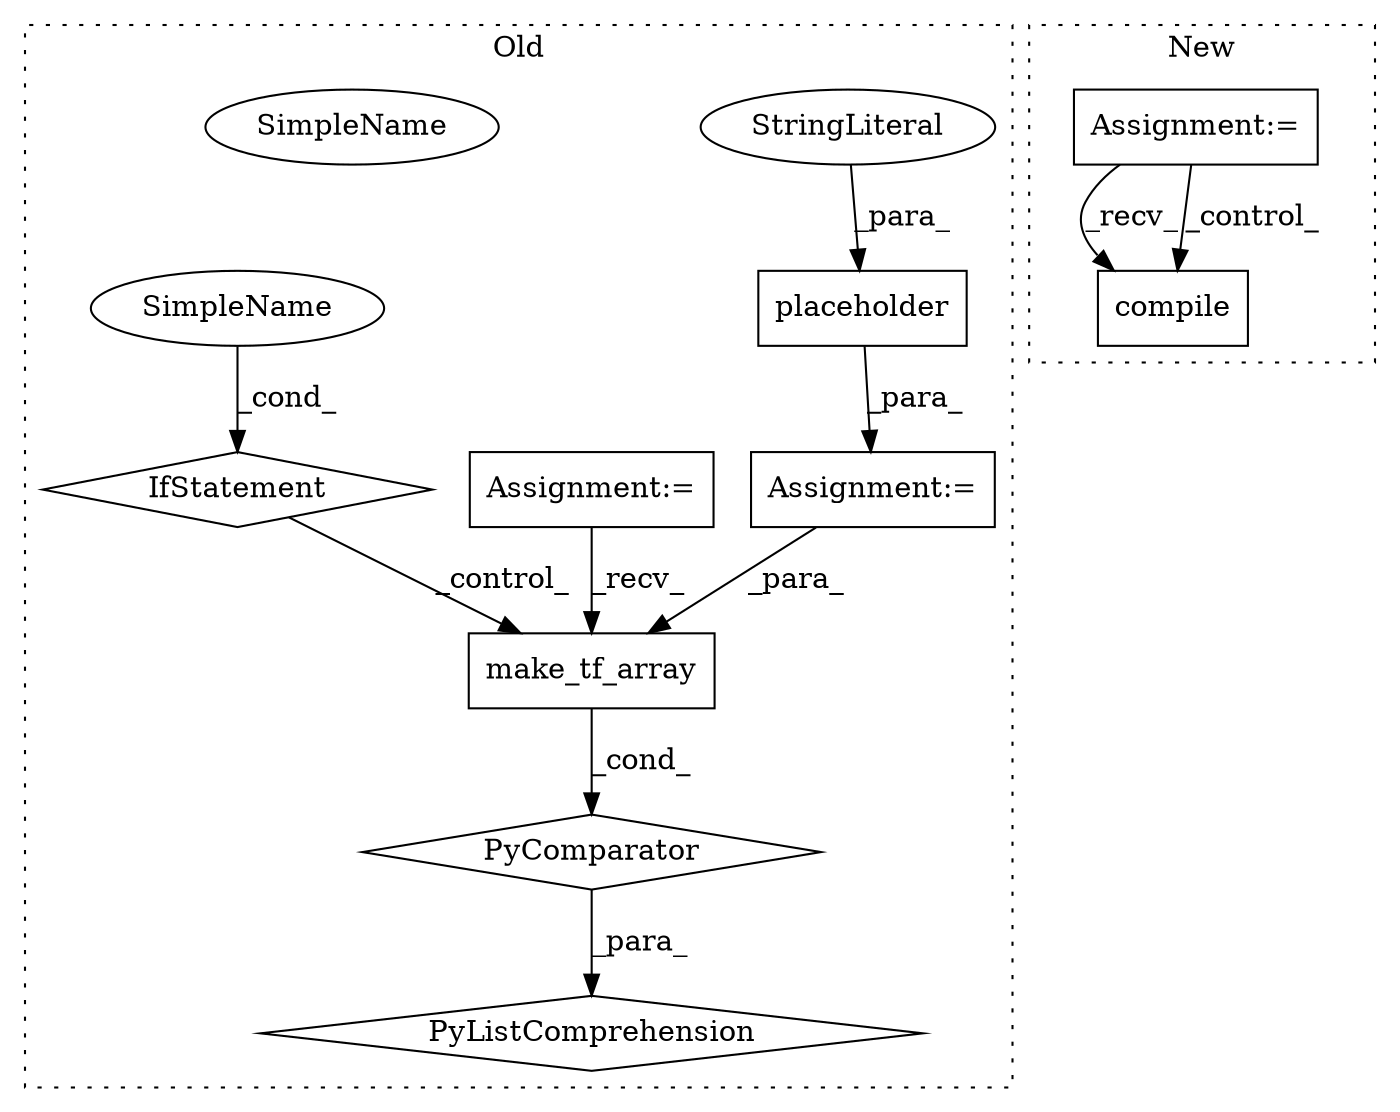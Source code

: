 digraph G {
subgraph cluster0 {
1 [label="make_tf_array" a="32" s="9535,9555" l="14,1" shape="box"];
3 [label="placeholder" a="32" s="9490,9511" l="12,1" shape="box"];
4 [label="StringLiteral" a="45" s="9502" l="9" shape="ellipse"];
5 [label="Assignment:=" a="7" s="9478" l="1" shape="box"];
6 [label="PyListComprehension" a="109" s="9533" l="118" shape="diamond"];
7 [label="PyComparator" a="113" s="9620" l="23" shape="diamond"];
8 [label="SimpleName" a="42" s="9638" l="5" shape="ellipse"];
9 [label="IfStatement" a="25" s="9620" l="23" shape="diamond"];
10 [label="Assignment:=" a="7" s="9620" l="23" shape="box"];
12 [label="SimpleName" a="42" s="9638" l="5" shape="ellipse"];
label = "Old";
style="dotted";
}
subgraph cluster1 {
2 [label="compile" a="32" s="9018" l="9" shape="box"];
11 [label="Assignment:=" a="7" s="8922,8999" l="57,2" shape="box"];
label = "New";
style="dotted";
}
1 -> 7 [label="_cond_"];
3 -> 5 [label="_para_"];
4 -> 3 [label="_para_"];
5 -> 1 [label="_para_"];
7 -> 6 [label="_para_"];
9 -> 1 [label="_control_"];
10 -> 1 [label="_recv_"];
11 -> 2 [label="_recv_"];
11 -> 2 [label="_control_"];
12 -> 9 [label="_cond_"];
}